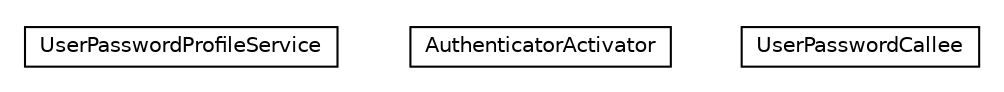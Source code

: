 #!/usr/local/bin/dot
#
# Class diagram 
# Generated by UMLGraph version R5_6-24-gf6e263 (http://www.umlgraph.org/)
#

digraph G {
	edge [fontname="Helvetica",fontsize=10,labelfontname="Helvetica",labelfontsize=10];
	node [fontname="Helvetica",fontsize=10,shape=plaintext];
	nodesep=0.25;
	ranksep=0.5;
	// org.universAAL.security.authenticator.profile.UserPasswordProfileService
	c858407 [label=<<table title="org.universAAL.security.authenticator.profile.UserPasswordProfileService" border="0" cellborder="1" cellspacing="0" cellpadding="2" port="p" href="./UserPasswordProfileService.html">
		<tr><td><table border="0" cellspacing="0" cellpadding="1">
<tr><td align="center" balign="center"> UserPasswordProfileService </td></tr>
		</table></td></tr>
		</table>>, URL="./UserPasswordProfileService.html", fontname="Helvetica", fontcolor="black", fontsize=10.0];
	// org.universAAL.security.authenticator.profile.AuthenticatorActivator
	c858408 [label=<<table title="org.universAAL.security.authenticator.profile.AuthenticatorActivator" border="0" cellborder="1" cellspacing="0" cellpadding="2" port="p" href="./AuthenticatorActivator.html">
		<tr><td><table border="0" cellspacing="0" cellpadding="1">
<tr><td align="center" balign="center"> AuthenticatorActivator </td></tr>
		</table></td></tr>
		</table>>, URL="./AuthenticatorActivator.html", fontname="Helvetica", fontcolor="black", fontsize=10.0];
	// org.universAAL.security.authenticator.profile.UserPasswordCallee
	c858409 [label=<<table title="org.universAAL.security.authenticator.profile.UserPasswordCallee" border="0" cellborder="1" cellspacing="0" cellpadding="2" port="p" href="./UserPasswordCallee.html">
		<tr><td><table border="0" cellspacing="0" cellpadding="1">
<tr><td align="center" balign="center"> UserPasswordCallee </td></tr>
		</table></td></tr>
		</table>>, URL="./UserPasswordCallee.html", fontname="Helvetica", fontcolor="black", fontsize=10.0];
}

